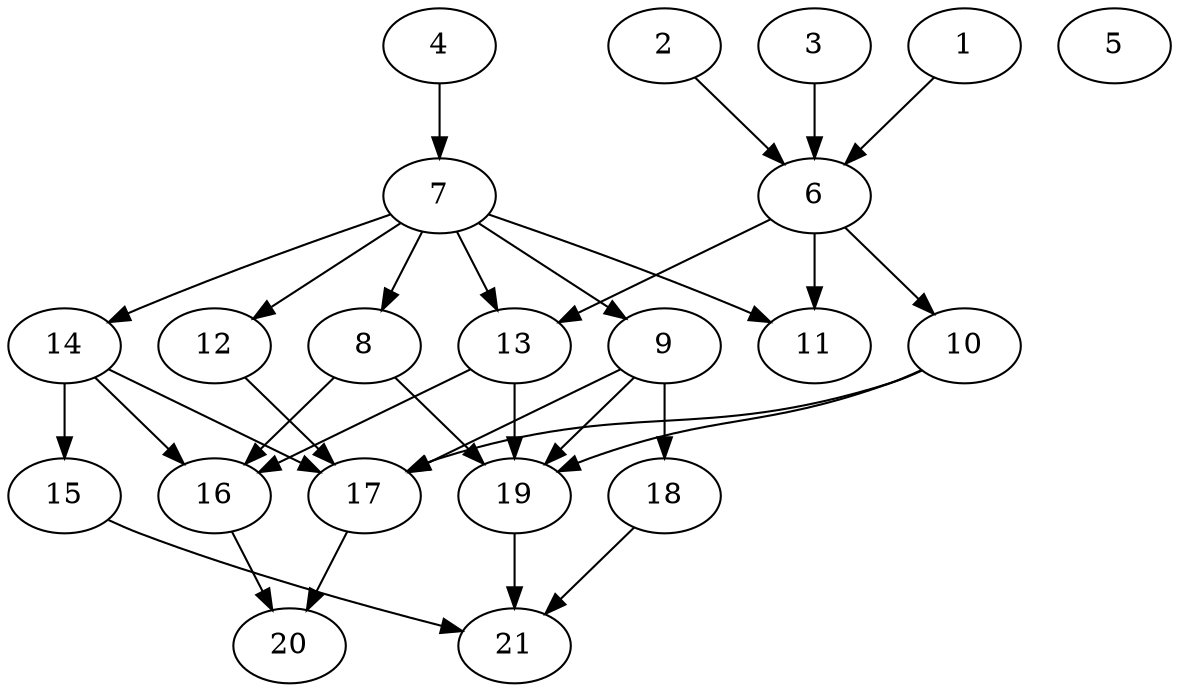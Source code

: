 // DAG (tier=2-normal, mode=data, n=21, ccr=0.428, fat=0.555, density=0.562, regular=0.522, jump=0.101, mindata=2097152, maxdata=16777216)
// DAG automatically generated by daggen at Sun Aug 24 16:33:33 2025
// /home/ermia/Project/Environments/daggen/bin/daggen --dot --ccr 0.428 --fat 0.555 --regular 0.522 --density 0.562 --jump 0.101 --mindata 2097152 --maxdata 16777216 -n 21 
digraph G {
  1 [size="558460005441981120512", alpha="0.07", expect_size="279230002720990560256"]
  1 -> 6 [size ="542522854080512"]
  2 [size="551406731146861477888", alpha="0.06", expect_size="275703365573430738944"]
  2 -> 6 [size ="537945190694912"]
  3 [size="4047061230991975", alpha="0.18", expect_size="2023530615495987"]
  3 -> 6 [size ="304006509363200"]
  4 [size="2452772084841971712000", alpha="0.13", expect_size="1226386042420985856000"]
  4 -> 7 [size ="1454994830131200"]
  5 [size="2349768303415748722688", alpha="0.01", expect_size="1174884151707874361344"]
  6 [size="533511715037804992", alpha="0.03", expect_size="266755857518902496"]
  6 -> 10 [size ="441169511186432"]
  6 -> 11 [size ="441169511186432"]
  6 -> 13 [size ="441169511186432"]
  7 [size="639370414963742998528", alpha="0.09", expect_size="319685207481871499264"]
  7 -> 8 [size ="593733670141952"]
  7 -> 9 [size ="593733670141952"]
  7 -> 11 [size ="593733670141952"]
  7 -> 12 [size ="593733670141952"]
  7 -> 13 [size ="593733670141952"]
  7 -> 14 [size ="593733670141952"]
  8 [size="4666164110694799", alpha="0.12", expect_size="2333082055347399"]
  8 -> 16 [size ="198625091125248"]
  8 -> 19 [size ="198625091125248"]
  9 [size="172289484736530743296", alpha="0.13", expect_size="86144742368265371648"]
  9 -> 17 [size ="247701803368448"]
  9 -> 18 [size ="247701803368448"]
  9 -> 19 [size ="247701803368448"]
  10 [size="3680794702229312", alpha="0.09", expect_size="1840397351114656"]
  10 -> 17 [size ="197891029204992"]
  10 -> 19 [size ="197891029204992"]
  11 [size="246244766111984779264", alpha="0.01", expect_size="123122383055992389632"]
  12 [size="2700950313631744000000", alpha="0.11", expect_size="1350475156815872000000"]
  12 -> 17 [size ="1551556935680000"]
  13 [size="100942657125877809152", alpha="0.11", expect_size="50471328562938904576"]
  13 -> 16 [size ="173436223619072"]
  13 -> 19 [size ="173436223619072"]
  14 [size="3061472910889675", alpha="0.10", expect_size="1530736455444837"]
  14 -> 15 [size ="64364950323200"]
  14 -> 16 [size ="64364950323200"]
  14 -> 17 [size ="64364950323200"]
  15 [size="68103667526736200", alpha="0.03", expect_size="34051833763368100"]
  15 -> 21 [size ="2054296287838208"]
  16 [size="2073085461506337800192", alpha="0.19", expect_size="1036542730753168900096"]
  16 -> 20 [size ="1300672997752832"]
  17 [size="2165321995911688093696", alpha="0.19", expect_size="1082660997955844046848"]
  17 -> 20 [size ="1338972462645248"]
  18 [size="79830270736374624", alpha="0.04", expect_size="39915135368187312"]
  18 -> 21 [size ="1950619803844608"]
  19 [size="1771218114334481664", alpha="0.06", expect_size="885609057167240832"]
  19 -> 21 [size ="749916599091200"]
  20 [size="745278208412993191936", alpha="0.13", expect_size="372639104206496595968"]
  21 [size="1904558212128964608000", alpha="0.15", expect_size="952279106064482304000"]
}